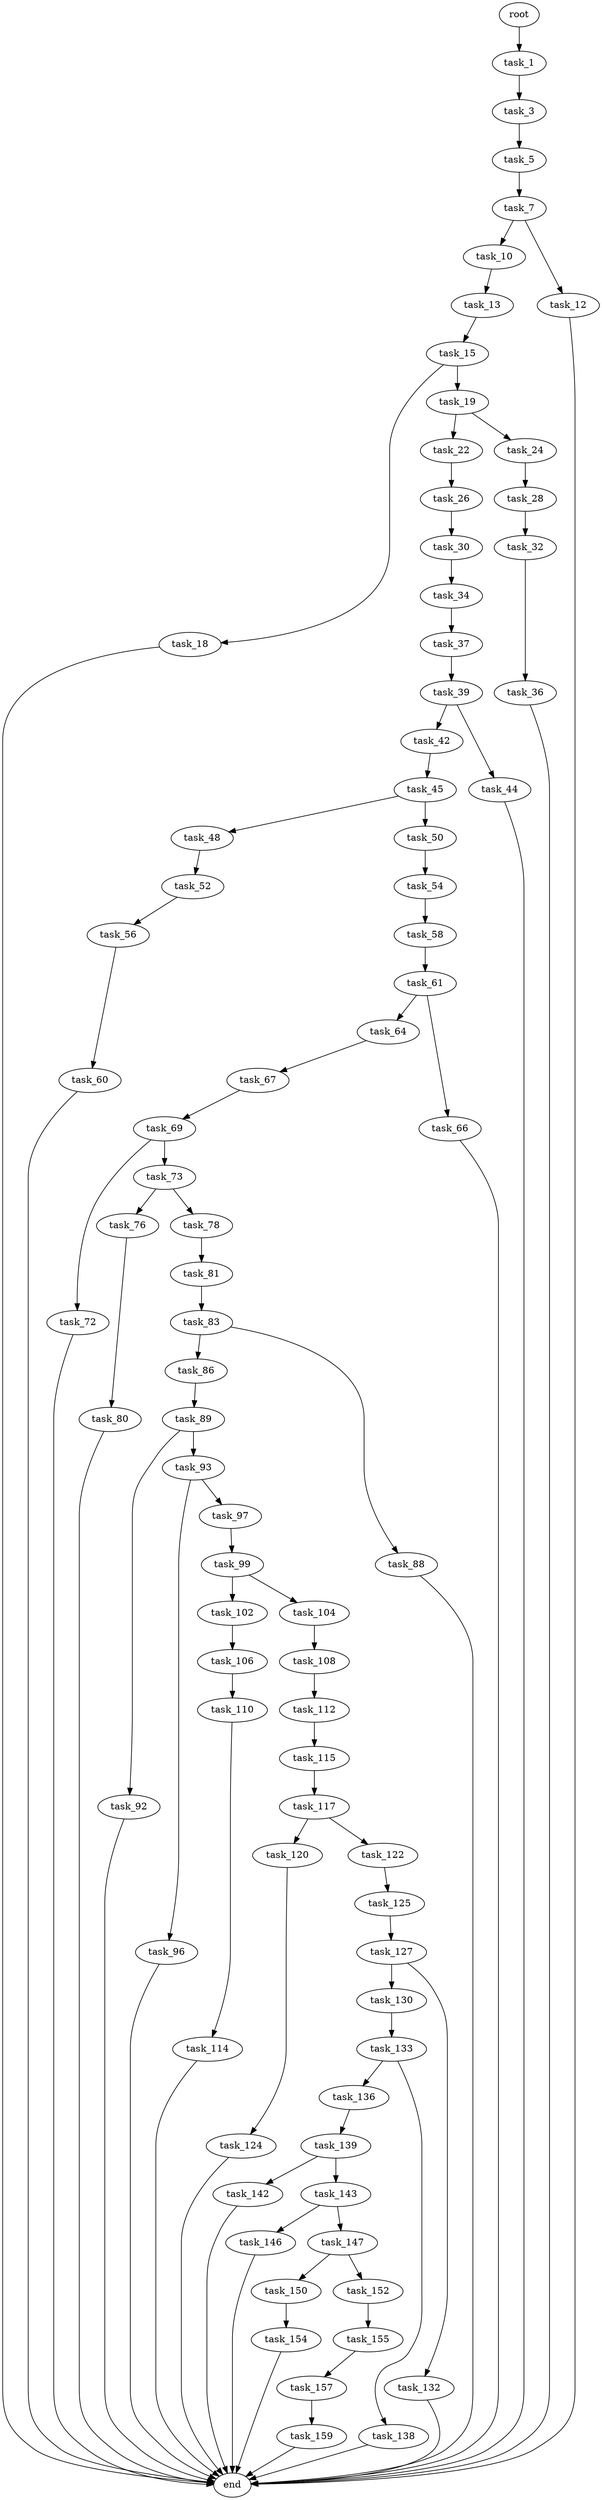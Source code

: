 digraph G {
  root [size="0.000000"];
  task_1 [size="72207836706.000000"];
  task_3 [size="1181166195.000000"];
  task_5 [size="173071042745.000000"];
  task_7 [size="28991029248.000000"];
  task_10 [size="433120693846.000000"];
  task_12 [size="14748115813.000000"];
  task_13 [size="876855372531.000000"];
  task_15 [size="7336275183.000000"];
  task_18 [size="444909629147.000000"];
  task_19 [size="28991029248.000000"];
  task_22 [size="1998172987.000000"];
  task_24 [size="18946236108.000000"];
  task_26 [size="3916018567.000000"];
  task_28 [size="673044257694.000000"];
  task_30 [size="105627893303.000000"];
  task_32 [size="7440372404.000000"];
  task_34 [size="47103707801.000000"];
  task_36 [size="68719476736.000000"];
  task_37 [size="144881874909.000000"];
  task_39 [size="37760323107.000000"];
  task_42 [size="21634000365.000000"];
  task_44 [size="423321001843.000000"];
  task_45 [size="1341572875.000000"];
  task_48 [size="691415336944.000000"];
  task_50 [size="782757789696.000000"];
  task_52 [size="1073741824000.000000"];
  task_54 [size="84851550042.000000"];
  task_56 [size="227043481254.000000"];
  task_58 [size="368293445632.000000"];
  task_60 [size="1248981286.000000"];
  task_61 [size="10086597791.000000"];
  task_64 [size="231928233984.000000"];
  task_66 [size="1073741824000.000000"];
  task_67 [size="1073741824000.000000"];
  task_69 [size="782757789696.000000"];
  task_72 [size="3621957844.000000"];
  task_73 [size="782757789696.000000"];
  task_76 [size="101433577460.000000"];
  task_78 [size="9225359231.000000"];
  task_80 [size="168324561621.000000"];
  task_81 [size="85495846076.000000"];
  task_83 [size="150036761196.000000"];
  task_86 [size="375621399528.000000"];
  task_88 [size="233968428435.000000"];
  task_89 [size="6530226719.000000"];
  task_92 [size="9733181052.000000"];
  task_93 [size="9232793888.000000"];
  task_96 [size="427980445509.000000"];
  task_97 [size="4169801375.000000"];
  task_99 [size="1154419375238.000000"];
  task_102 [size="1801330424.000000"];
  task_104 [size="5531532816.000000"];
  task_106 [size="881061002715.000000"];
  task_108 [size="308793222971.000000"];
  task_110 [size="43000791477.000000"];
  task_112 [size="268328153584.000000"];
  task_114 [size="516112701626.000000"];
  task_115 [size="231928233984.000000"];
  task_117 [size="17048471170.000000"];
  task_120 [size="142352959793.000000"];
  task_122 [size="13324802914.000000"];
  task_124 [size="231928233984.000000"];
  task_125 [size="134217728000.000000"];
  task_127 [size="368293445632.000000"];
  task_130 [size="1282736626.000000"];
  task_132 [size="68719476736.000000"];
  task_133 [size="68719476736.000000"];
  task_136 [size="134217728000.000000"];
  task_138 [size="1073741824000.000000"];
  task_139 [size="8589934592.000000"];
  task_142 [size="68719476736.000000"];
  task_143 [size="110714521842.000000"];
  task_146 [size="3732217157.000000"];
  task_147 [size="8510780068.000000"];
  task_150 [size="168002882521.000000"];
  task_152 [size="1396646009.000000"];
  task_154 [size="368293445632.000000"];
  task_155 [size="1716834389.000000"];
  task_157 [size="1073741824000.000000"];
  task_159 [size="7021809027.000000"];
  end [size="0.000000"];

  root -> task_1 [size="1.000000"];
  task_1 -> task_3 [size="209715200.000000"];
  task_3 -> task_5 [size="33554432.000000"];
  task_5 -> task_7 [size="301989888.000000"];
  task_7 -> task_10 [size="75497472.000000"];
  task_7 -> task_12 [size="75497472.000000"];
  task_10 -> task_13 [size="411041792.000000"];
  task_12 -> end [size="1.000000"];
  task_13 -> task_15 [size="536870912.000000"];
  task_15 -> task_18 [size="134217728.000000"];
  task_15 -> task_19 [size="134217728.000000"];
  task_18 -> end [size="1.000000"];
  task_19 -> task_22 [size="75497472.000000"];
  task_19 -> task_24 [size="75497472.000000"];
  task_22 -> task_26 [size="75497472.000000"];
  task_24 -> task_28 [size="536870912.000000"];
  task_26 -> task_30 [size="75497472.000000"];
  task_28 -> task_32 [size="679477248.000000"];
  task_30 -> task_34 [size="411041792.000000"];
  task_32 -> task_36 [size="134217728.000000"];
  task_34 -> task_37 [size="838860800.000000"];
  task_36 -> end [size="1.000000"];
  task_37 -> task_39 [size="134217728.000000"];
  task_39 -> task_42 [size="679477248.000000"];
  task_39 -> task_44 [size="679477248.000000"];
  task_42 -> task_45 [size="411041792.000000"];
  task_44 -> end [size="1.000000"];
  task_45 -> task_48 [size="75497472.000000"];
  task_45 -> task_50 [size="75497472.000000"];
  task_48 -> task_52 [size="679477248.000000"];
  task_50 -> task_54 [size="679477248.000000"];
  task_52 -> task_56 [size="838860800.000000"];
  task_54 -> task_58 [size="75497472.000000"];
  task_56 -> task_60 [size="536870912.000000"];
  task_58 -> task_61 [size="411041792.000000"];
  task_60 -> end [size="1.000000"];
  task_61 -> task_64 [size="209715200.000000"];
  task_61 -> task_66 [size="209715200.000000"];
  task_64 -> task_67 [size="301989888.000000"];
  task_66 -> end [size="1.000000"];
  task_67 -> task_69 [size="838860800.000000"];
  task_69 -> task_72 [size="679477248.000000"];
  task_69 -> task_73 [size="679477248.000000"];
  task_72 -> end [size="1.000000"];
  task_73 -> task_76 [size="679477248.000000"];
  task_73 -> task_78 [size="679477248.000000"];
  task_76 -> task_80 [size="209715200.000000"];
  task_78 -> task_81 [size="209715200.000000"];
  task_80 -> end [size="1.000000"];
  task_81 -> task_83 [size="134217728.000000"];
  task_83 -> task_86 [size="209715200.000000"];
  task_83 -> task_88 [size="209715200.000000"];
  task_86 -> task_89 [size="536870912.000000"];
  task_88 -> end [size="1.000000"];
  task_89 -> task_92 [size="134217728.000000"];
  task_89 -> task_93 [size="134217728.000000"];
  task_92 -> end [size="1.000000"];
  task_93 -> task_96 [size="301989888.000000"];
  task_93 -> task_97 [size="301989888.000000"];
  task_96 -> end [size="1.000000"];
  task_97 -> task_99 [size="134217728.000000"];
  task_99 -> task_102 [size="838860800.000000"];
  task_99 -> task_104 [size="838860800.000000"];
  task_102 -> task_106 [size="75497472.000000"];
  task_104 -> task_108 [size="134217728.000000"];
  task_106 -> task_110 [size="536870912.000000"];
  task_108 -> task_112 [size="209715200.000000"];
  task_110 -> task_114 [size="679477248.000000"];
  task_112 -> task_115 [size="301989888.000000"];
  task_114 -> end [size="1.000000"];
  task_115 -> task_117 [size="301989888.000000"];
  task_117 -> task_120 [size="75497472.000000"];
  task_117 -> task_122 [size="75497472.000000"];
  task_120 -> task_124 [size="134217728.000000"];
  task_122 -> task_125 [size="209715200.000000"];
  task_124 -> end [size="1.000000"];
  task_125 -> task_127 [size="209715200.000000"];
  task_127 -> task_130 [size="411041792.000000"];
  task_127 -> task_132 [size="411041792.000000"];
  task_130 -> task_133 [size="33554432.000000"];
  task_132 -> end [size="1.000000"];
  task_133 -> task_136 [size="134217728.000000"];
  task_133 -> task_138 [size="134217728.000000"];
  task_136 -> task_139 [size="209715200.000000"];
  task_138 -> end [size="1.000000"];
  task_139 -> task_142 [size="33554432.000000"];
  task_139 -> task_143 [size="33554432.000000"];
  task_142 -> end [size="1.000000"];
  task_143 -> task_146 [size="134217728.000000"];
  task_143 -> task_147 [size="134217728.000000"];
  task_146 -> end [size="1.000000"];
  task_147 -> task_150 [size="134217728.000000"];
  task_147 -> task_152 [size="134217728.000000"];
  task_150 -> task_154 [size="411041792.000000"];
  task_152 -> task_155 [size="33554432.000000"];
  task_154 -> end [size="1.000000"];
  task_155 -> task_157 [size="134217728.000000"];
  task_157 -> task_159 [size="838860800.000000"];
  task_159 -> end [size="1.000000"];
}

